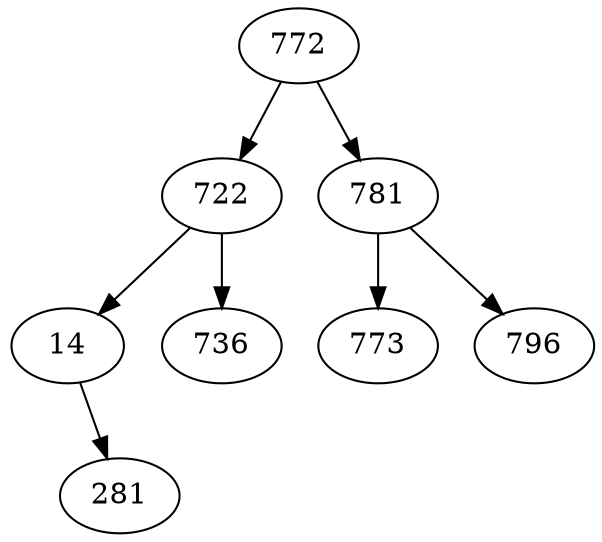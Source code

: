 digraph arbol{ "772" ; x1 [label="",width=.1,style=invis];"772" -> "722" ; x2 [label="",width=.1,style=invis];"722" -> "14" ; x3 [label="",width=.1,style=invis];"14" -> x3[style=invis]; "14" -> "281" ;{rank=same x3 -> "281" [style=invis]}; "722" -> "736" ;{rank=same"14" -> "736" [style=invis]}; "772" -> "781" ; x2 [label="",width=.1,style=invis];"781" -> "773" ;"781" -> "796" ;{rank=same"773" -> "796" [style=invis]}; {rank=same"722" -> "781" [style=invis]}; }